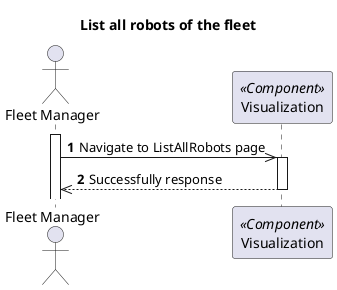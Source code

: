 @startuml
'https://plantuml.com/sequence-diagram

autonumber
skinparam packageStyle rect

title List all robots of the fleet

actor "Fleet Manager" as FM
participant "Visualization" as MD <<Component>>

activate FM
FM->> MD : Navigate to ListAllRobots page

activate MD
FM<<--- MD : Successfully response
deactivate MD
@enduml
